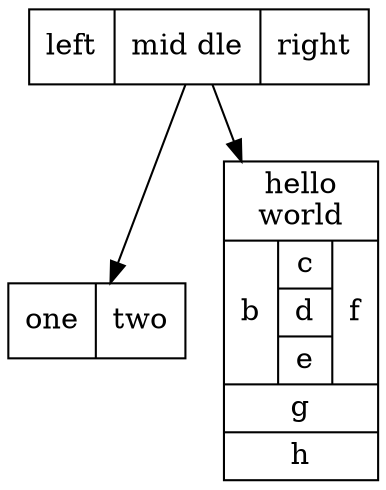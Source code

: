 digraph structs {
node[shape=record];
    struct1[shape=record,label="<f0> left|<f1> mid\ dle|<f2> right"];
    struct2[shape=record,label="<f0> one|<f1> two"];
    struct3[shape=record,label="{hello\nworld |{ b |{c|<here> d|e}| f}| g | h}"];
    struct1->struct2;
    struct1->struct3;
}